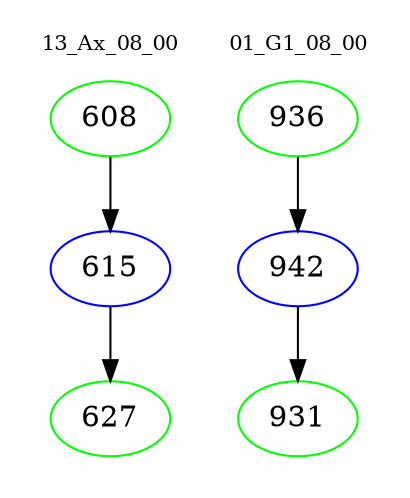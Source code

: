 digraph{
subgraph cluster_0 {
color = white
label = "13_Ax_08_00";
fontsize=10;
T0_608 [label="608", color="green"]
T0_608 -> T0_615 [color="black"]
T0_615 [label="615", color="blue"]
T0_615 -> T0_627 [color="black"]
T0_627 [label="627", color="green"]
}
subgraph cluster_1 {
color = white
label = "01_G1_08_00";
fontsize=10;
T1_936 [label="936", color="green"]
T1_936 -> T1_942 [color="black"]
T1_942 [label="942", color="blue"]
T1_942 -> T1_931 [color="black"]
T1_931 [label="931", color="green"]
}
}
